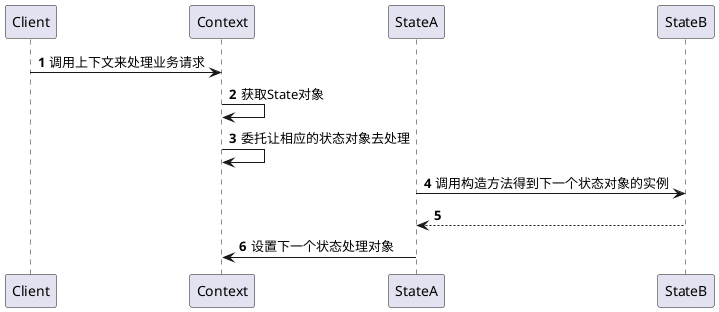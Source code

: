 @startuml
autonumber
Client -> Context:调用上下文来处理业务请求
Context -> Context:获取State对象
Context -> Context:委托让相应的状态对象去处理
StateA -> StateB: 调用构造方法得到下一个状态对象的实例
StateB -->StateA
StateA -> Context:设置下一个状态处理对象
@enduml